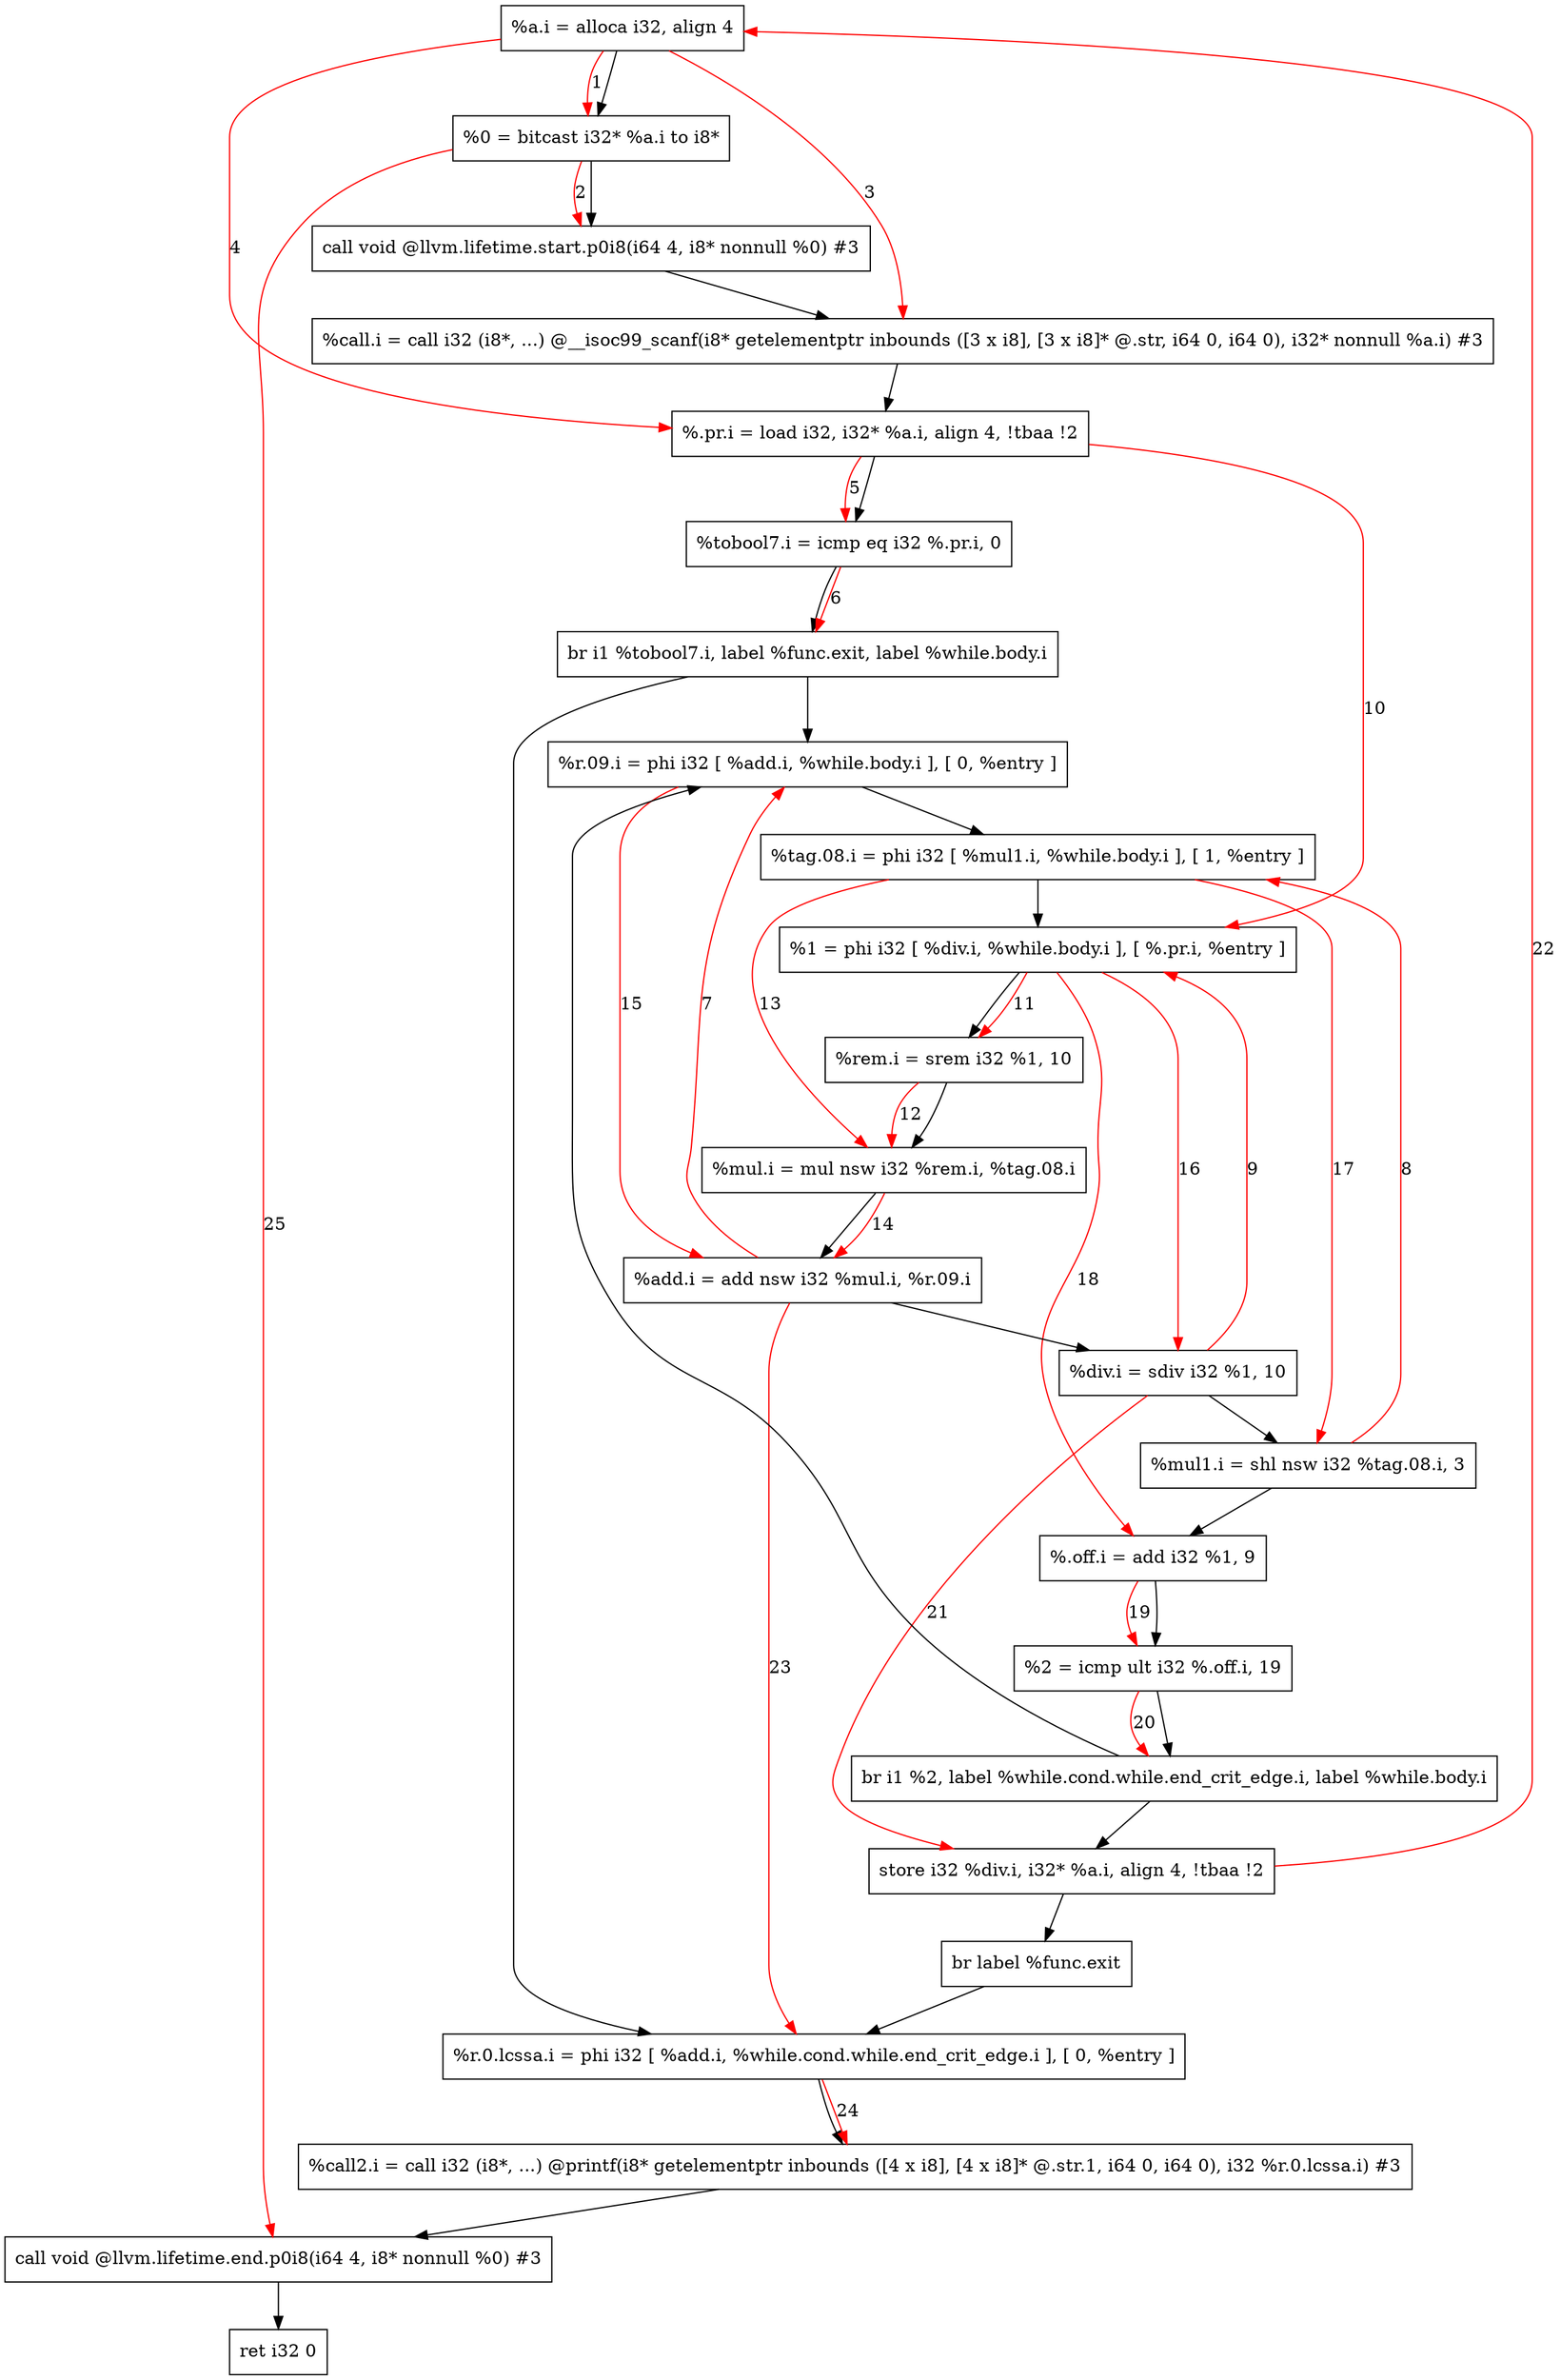 digraph "CDFG for'main' function" {
	Node0x55e2083dac58[shape=record, label="  %a.i = alloca i32, align 4"]
	Node0x55e2083d9a98[shape=record, label="  %0 = bitcast i32* %a.i to i8*"]
	Node0x55e2083dccd8[shape=record, label="  call void @llvm.lifetime.start.p0i8(i64 4, i8* nonnull %0) #3"]
	Node0x55e2083dcdc8[shape=record, label="  %call.i = call i32 (i8*, ...) @__isoc99_scanf(i8* getelementptr inbounds ([3 x i8], [3 x i8]* @.str, i64 0, i64 0), i32* nonnull %a.i) #3"]
	Node0x55e2083dce88[shape=record, label="  %.pr.i = load i32, i32* %a.i, align 4, !tbaa !2"]
	Node0x55e2083dcf20[shape=record, label="  %tobool7.i = icmp eq i32 %.pr.i, 0"]
	Node0x55e2083dd138[shape=record, label="  br i1 %tobool7.i, label %func.exit, label %while.body.i"]
	Node0x55e2083dd1d8[shape=record, label="  %r.09.i = phi i32 [ %add.i, %while.body.i ], [ 0, %entry ]"]
	Node0x55e2083dd348[shape=record, label="  %tag.08.i = phi i32 [ %mul1.i, %while.body.i ], [ 1, %entry ]"]
	Node0x55e2083dd4c8[shape=record, label="  %1 = phi i32 [ %div.i, %while.body.i ], [ %.pr.i, %entry ]"]
	Node0x55e2083dd5b0[shape=record, label="  %rem.i = srem i32 %1, 10"]
	Node0x55e2083dd620[shape=record, label="  %mul.i = mul nsw i32 %rem.i, %tag.08.i"]
	Node0x55e2083dd6b0[shape=record, label="  %add.i = add nsw i32 %mul.i, %r.09.i"]
	Node0x55e2083dd720[shape=record, label="  %div.i = sdiv i32 %1, 10"]
	Node0x55e2083dd930[shape=record, label="  %mul1.i = shl nsw i32 %tag.08.i, 3"]
	Node0x55e2083dd9a0[shape=record, label="  %.off.i = add i32 %1, 9"]
	Node0x55e2083dda30[shape=record, label="  %2 = icmp ult i32 %.off.i, 19"]
	Node0x55e2083ddb48[shape=record, label="  br i1 %2, label %while.cond.while.end_crit_edge.i, label %while.body.i"]
	Node0x55e2083ddbf0[shape=record, label="  store i32 %div.i, i32* %a.i, align 4, !tbaa !2"]
	Node0x55e2083dd2f8[shape=record, label="  br label %func.exit"]
	Node0x55e2083ddc48[shape=record, label="  %r.0.lcssa.i = phi i32 [ %add.i, %while.cond.while.end_crit_edge.i ], [ 0, %entry ]"]
	Node0x55e2083ddd28[shape=record, label="  %call2.i = call i32 (i8*, ...) @printf(i8* getelementptr inbounds ([4 x i8], [4 x i8]* @.str.1, i64 0, i64 0), i32 %r.0.lcssa.i) #3"]
	Node0x55e2083dde98[shape=record, label="  call void @llvm.lifetime.end.p0i8(i64 4, i8* nonnull %0) #3"]
	Node0x55e2083dcfc8[shape=record, label="  ret i32 0"]
	Node0x55e2083dac58 -> Node0x55e2083d9a98
	Node0x55e2083d9a98 -> Node0x55e2083dccd8
	Node0x55e2083dccd8 -> Node0x55e2083dcdc8
	Node0x55e2083dcdc8 -> Node0x55e2083dce88
	Node0x55e2083dce88 -> Node0x55e2083dcf20
	Node0x55e2083dcf20 -> Node0x55e2083dd138
	Node0x55e2083dd138 -> Node0x55e2083ddc48
	Node0x55e2083dd138 -> Node0x55e2083dd1d8
	Node0x55e2083dd1d8 -> Node0x55e2083dd348
	Node0x55e2083dd348 -> Node0x55e2083dd4c8
	Node0x55e2083dd4c8 -> Node0x55e2083dd5b0
	Node0x55e2083dd5b0 -> Node0x55e2083dd620
	Node0x55e2083dd620 -> Node0x55e2083dd6b0
	Node0x55e2083dd6b0 -> Node0x55e2083dd720
	Node0x55e2083dd720 -> Node0x55e2083dd930
	Node0x55e2083dd930 -> Node0x55e2083dd9a0
	Node0x55e2083dd9a0 -> Node0x55e2083dda30
	Node0x55e2083dda30 -> Node0x55e2083ddb48
	Node0x55e2083ddb48 -> Node0x55e2083ddbf0
	Node0x55e2083ddb48 -> Node0x55e2083dd1d8
	Node0x55e2083ddbf0 -> Node0x55e2083dd2f8
	Node0x55e2083dd2f8 -> Node0x55e2083ddc48
	Node0x55e2083ddc48 -> Node0x55e2083ddd28
	Node0x55e2083ddd28 -> Node0x55e2083dde98
	Node0x55e2083dde98 -> Node0x55e2083dcfc8
edge [color=red]
	Node0x55e2083dac58 -> Node0x55e2083d9a98[label="1"]
	Node0x55e2083d9a98 -> Node0x55e2083dccd8[label="2"]
	Node0x55e2083dac58 -> Node0x55e2083dcdc8[label="3"]
	Node0x55e2083dac58 -> Node0x55e2083dce88[label="4"]
	Node0x55e2083dce88 -> Node0x55e2083dcf20[label="5"]
	Node0x55e2083dcf20 -> Node0x55e2083dd138[label="6"]
	Node0x55e2083dd6b0 -> Node0x55e2083dd1d8[label="7"]
	Node0x55e2083dd930 -> Node0x55e2083dd348[label="8"]
	Node0x55e2083dd720 -> Node0x55e2083dd4c8[label="9"]
	Node0x55e2083dce88 -> Node0x55e2083dd4c8[label="10"]
	Node0x55e2083dd4c8 -> Node0x55e2083dd5b0[label="11"]
	Node0x55e2083dd5b0 -> Node0x55e2083dd620[label="12"]
	Node0x55e2083dd348 -> Node0x55e2083dd620[label="13"]
	Node0x55e2083dd620 -> Node0x55e2083dd6b0[label="14"]
	Node0x55e2083dd1d8 -> Node0x55e2083dd6b0[label="15"]
	Node0x55e2083dd4c8 -> Node0x55e2083dd720[label="16"]
	Node0x55e2083dd348 -> Node0x55e2083dd930[label="17"]
	Node0x55e2083dd4c8 -> Node0x55e2083dd9a0[label="18"]
	Node0x55e2083dd9a0 -> Node0x55e2083dda30[label="19"]
	Node0x55e2083dda30 -> Node0x55e2083ddb48[label="20"]
	Node0x55e2083dd720 -> Node0x55e2083ddbf0[label="21"]
	Node0x55e2083ddbf0 -> Node0x55e2083dac58[label="22"]
	Node0x55e2083dd6b0 -> Node0x55e2083ddc48[label="23"]
	Node0x55e2083ddc48 -> Node0x55e2083ddd28[label="24"]
	Node0x55e2083d9a98 -> Node0x55e2083dde98[label="25"]
}
